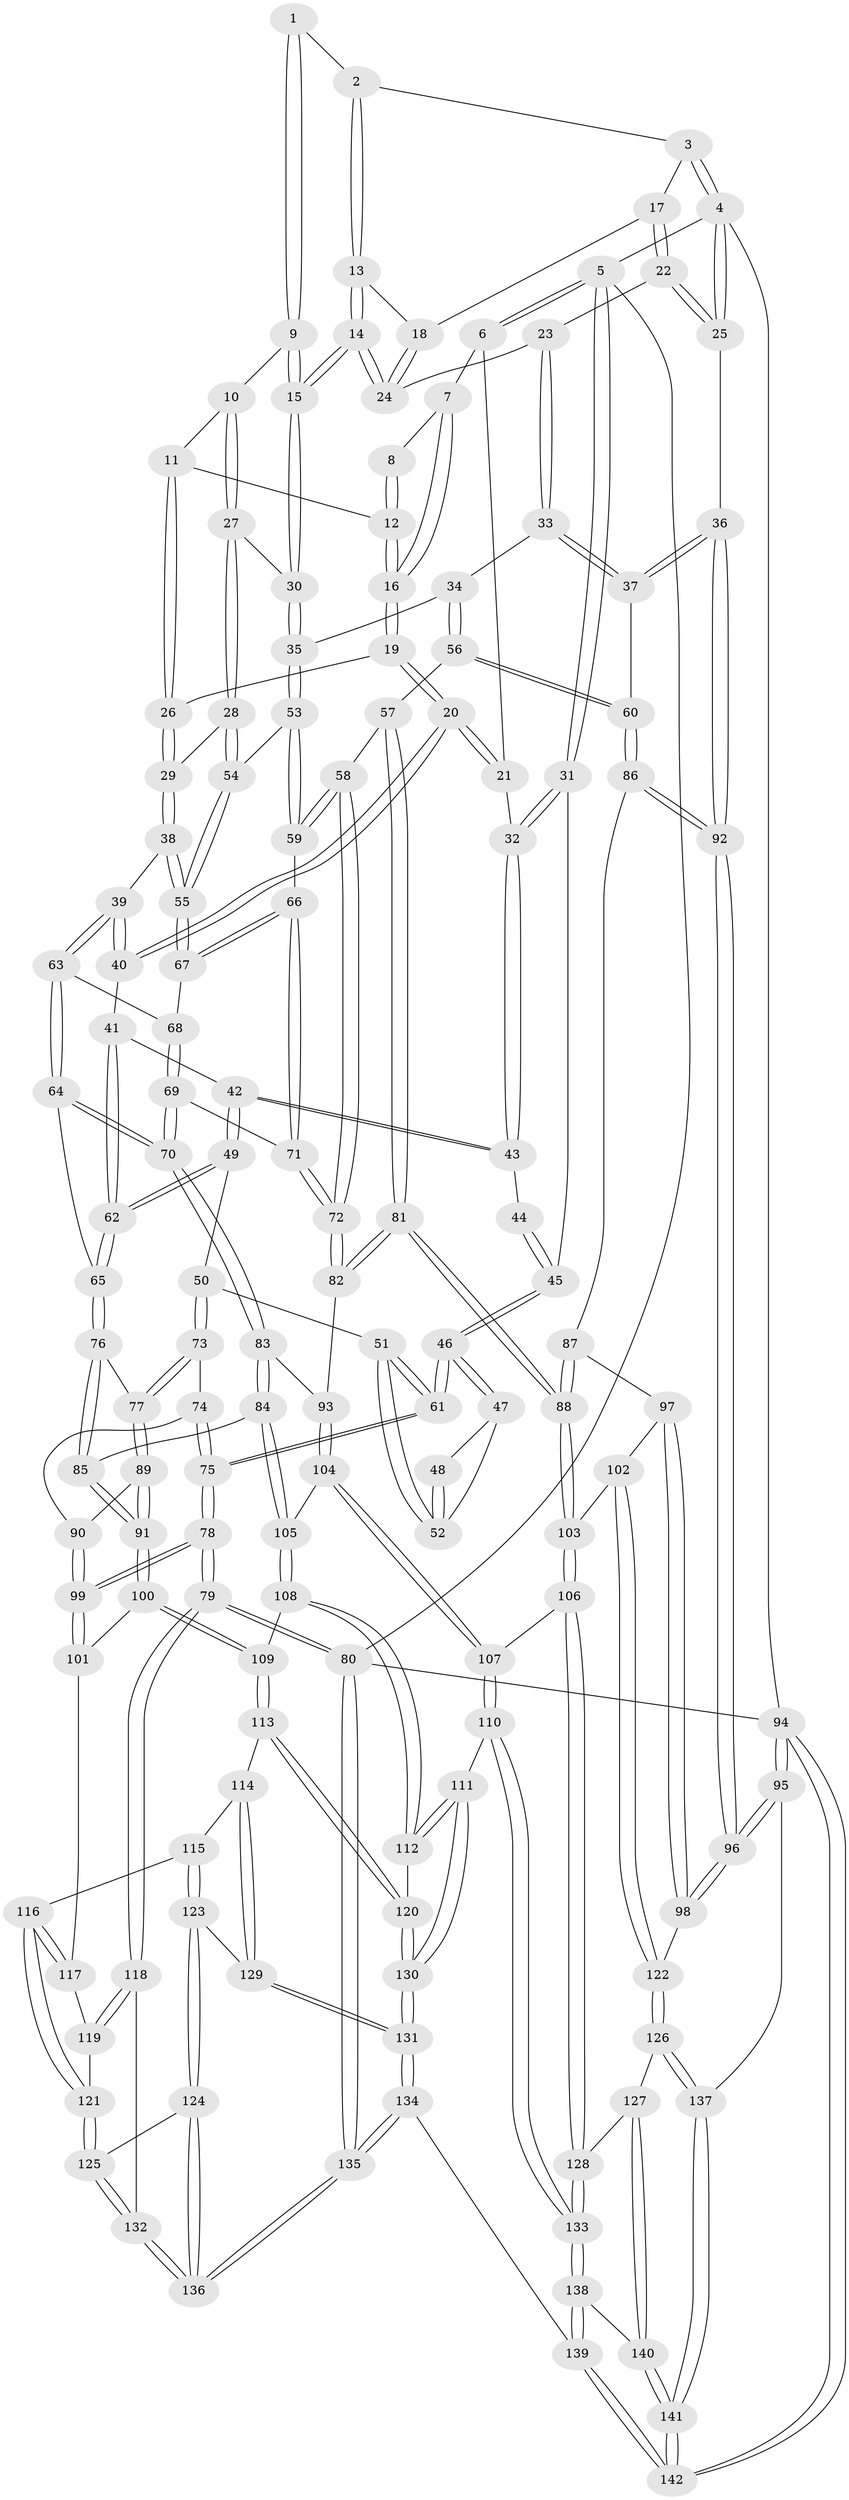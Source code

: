 // Generated by graph-tools (version 1.1) at 2025/01/03/09/25 05:01:02]
// undirected, 142 vertices, 352 edges
graph export_dot {
graph [start="1"]
  node [color=gray90,style=filled];
  1 [pos="+0.6467321387046967+0"];
  2 [pos="+0.7277829885231176+0"];
  3 [pos="+1+0"];
  4 [pos="+1+0"];
  5 [pos="+0+0"];
  6 [pos="+0.27775520249515595+0"];
  7 [pos="+0.3554117264306954+0"];
  8 [pos="+0.526706968219531+0"];
  9 [pos="+0.61359844902006+0.04378028721854703"];
  10 [pos="+0.5872162288918337+0.0681915681151106"];
  11 [pos="+0.5755874863234932+0.06940588361853291"];
  12 [pos="+0.5245404927176953+0.06661006456491472"];
  13 [pos="+0.7837500644899295+0.0454276722571658"];
  14 [pos="+0.7711991027290411+0.1109078853993593"];
  15 [pos="+0.7536844075702313+0.1321063812373898"];
  16 [pos="+0.4656056121854554+0.06795147322409353"];
  17 [pos="+0.9259217894430296+0.009289750225786092"];
  18 [pos="+0.8924043942138645+0.027630967791732703"];
  19 [pos="+0.4451343139253811+0.1126226403313236"];
  20 [pos="+0.3581545558995182+0.1649037242497639"];
  21 [pos="+0.24350559139251685+0.03832865965341946"];
  22 [pos="+0.9443316683734272+0.0985952700419164"];
  23 [pos="+0.9143534920620761+0.1280199127351292"];
  24 [pos="+0.8607807185898204+0.11171230922382602"];
  25 [pos="+1+0.13903459516708264"];
  26 [pos="+0.5060098319284407+0.16635626820245675"];
  27 [pos="+0.5921417121486675+0.15391069921545586"];
  28 [pos="+0.5780308276460984+0.19286250277369357"];
  29 [pos="+0.5164889730742337+0.18180761635713955"];
  30 [pos="+0.7517986663680151+0.14522997044090882"];
  31 [pos="+0+0"];
  32 [pos="+0.17348758741551476+0.10556016781571469"];
  33 [pos="+0.9212656480984656+0.1976656970474359"];
  34 [pos="+0.8224470521751018+0.22325325299189436"];
  35 [pos="+0.752488215363476+0.1613180939654057"];
  36 [pos="+1+0.28992997843635804"];
  37 [pos="+1+0.29350914419584767"];
  38 [pos="+0.47711860755235136+0.23471895946841445"];
  39 [pos="+0.38800364980811075+0.243726443694899"];
  40 [pos="+0.35709583008026985+0.20459672835607903"];
  41 [pos="+0.3355101054212984+0.21627638276347974"];
  42 [pos="+0.18087086908741198+0.21137454690499008"];
  43 [pos="+0.15544365418329445+0.15624391210171612"];
  44 [pos="+0.1374921118409248+0.16310364209359168"];
  45 [pos="+0+0"];
  46 [pos="+0+0.19523670315219746"];
  47 [pos="+0.024747014217615743+0.20151087526207032"];
  48 [pos="+0.11615436773350023+0.17674159553667176"];
  49 [pos="+0.1827913092045712+0.3280994655531991"];
  50 [pos="+0.12595879849877478+0.34385388084266155"];
  51 [pos="+0.09238035964115032+0.3294945839321623"];
  52 [pos="+0.08432576489950641+0.26817025031038455"];
  53 [pos="+0.6897320143822667+0.24049684423636775"];
  54 [pos="+0.5897928703660553+0.21523581039797754"];
  55 [pos="+0.5452907250920536+0.3062049230734315"];
  56 [pos="+0.842558586186896+0.3834451401598595"];
  57 [pos="+0.7379466528614606+0.3710715972084555"];
  58 [pos="+0.7199389738849283+0.36251342087648597"];
  59 [pos="+0.693473561384375+0.3281726674594368"];
  60 [pos="+0.8495324243470355+0.3880632803864729"];
  61 [pos="+0+0.3234245551812947"];
  62 [pos="+0.22003988126592355+0.34436746041698174"];
  63 [pos="+0.40036593246629015+0.32766281629290983"];
  64 [pos="+0.3687360515184274+0.36793834411681153"];
  65 [pos="+0.25709825142064135+0.3879330586538453"];
  66 [pos="+0.5525448088415166+0.33433686874367224"];
  67 [pos="+0.5459744482063511+0.32875449275910457"];
  68 [pos="+0.4759589142611327+0.34762515376760805"];
  69 [pos="+0.47286704044213046+0.4614991844916829"];
  70 [pos="+0.4214535174446344+0.49594544873287066"];
  71 [pos="+0.5739754111251475+0.45418767267842947"];
  72 [pos="+0.591672329653824+0.4688055464489741"];
  73 [pos="+0.09798099836852603+0.4509678634139764"];
  74 [pos="+0.09616825453922744+0.4515397735827814"];
  75 [pos="+0+0.4818165781238321"];
  76 [pos="+0.25578790228747394+0.4090399683604104"];
  77 [pos="+0.10823977681274637+0.46074289484514763"];
  78 [pos="+0+0.665518264520382"];
  79 [pos="+0+0.8275452602565383"];
  80 [pos="+0+1"];
  81 [pos="+0.6798122897822423+0.576770598546476"];
  82 [pos="+0.6059025150572409+0.5109092627484058"];
  83 [pos="+0.412372601920087+0.5191566883426199"];
  84 [pos="+0.3667972830511139+0.5482713047311044"];
  85 [pos="+0.2568895073191131+0.569262324846896"];
  86 [pos="+0.8504976879335472+0.39422179166479177"];
  87 [pos="+0.8538252869672043+0.45626054081622053"];
  88 [pos="+0.6952628335694346+0.6012847059570375"];
  89 [pos="+0.17171007788820153+0.5347600565006483"];
  90 [pos="+0.051873162066853294+0.5623600418620208"];
  91 [pos="+0.2514200901592761+0.5748259459394771"];
  92 [pos="+1+0.5507985550732486"];
  93 [pos="+0.4990711107105158+0.573787726944124"];
  94 [pos="+1+1"];
  95 [pos="+1+0.7982865083978121"];
  96 [pos="+1+0.6569816287904199"];
  97 [pos="+0.9144715186611021+0.5396831915250168"];
  98 [pos="+1+0.6570541097963389"];
  99 [pos="+0+0.6506473722877305"];
  100 [pos="+0.23537283362761932+0.6422780787676802"];
  101 [pos="+0.2090316259814128+0.669600136732953"];
  102 [pos="+0.7490092351267335+0.6893605379217753"];
  103 [pos="+0.7022708637896737+0.6751970811683891"];
  104 [pos="+0.524715176913675+0.6889146494193303"];
  105 [pos="+0.454793069641944+0.7016154009929743"];
  106 [pos="+0.6325172011704513+0.7272135969806202"];
  107 [pos="+0.612754767805504+0.7246984285574101"];
  108 [pos="+0.40041758130463506+0.74292282885559"];
  109 [pos="+0.3695805884976729+0.7365056158587886"];
  110 [pos="+0.46313725630922803+0.8476680434536505"];
  111 [pos="+0.44624094185257096+0.8504816631444437"];
  112 [pos="+0.40404416266520726+0.7578375747782958"];
  113 [pos="+0.31171921562656024+0.8094463460133108"];
  114 [pos="+0.2780153734638842+0.8187497184752017"];
  115 [pos="+0.20575416717236963+0.7443514775608623"];
  116 [pos="+0.20392375869138754+0.7419903960879053"];
  117 [pos="+0.2018134488036503+0.709734078380027"];
  118 [pos="+0+0.8346373755840819"];
  119 [pos="+0.06601407534113646+0.7841604082387384"];
  120 [pos="+0.34621556795304104+0.8481563632197713"];
  121 [pos="+0.16154465557154696+0.8212155203875716"];
  122 [pos="+0.8609057697746376+0.7624684331779913"];
  123 [pos="+0.23008773303867905+0.8657638307565121"];
  124 [pos="+0.19804503949864619+0.8768897378874322"];
  125 [pos="+0.15483642211827012+0.8517850015538699"];
  126 [pos="+0.8514604119347018+0.8912521961566016"];
  127 [pos="+0.6595047602297048+0.8420269346135467"];
  128 [pos="+0.6350855761675002+0.8107027057433736"];
  129 [pos="+0.27163085345377547+0.8665618518016436"];
  130 [pos="+0.37513036447419457+0.984234841275317"];
  131 [pos="+0.364915132891345+1"];
  132 [pos="+0.10103216551394634+0.8906431726599987"];
  133 [pos="+0.5689139477881567+0.8970946148228205"];
  134 [pos="+0.3622669306278351+1"];
  135 [pos="+0.26897428020774045+1"];
  136 [pos="+0.2667190389742258+1"];
  137 [pos="+0.8532934346058991+0.9031389537818956"];
  138 [pos="+0.5650358391477999+0.9219395694002226"];
  139 [pos="+0.41220955338605225+1"];
  140 [pos="+0.7089434784607014+0.9850298737839339"];
  141 [pos="+0.8401668858598677+1"];
  142 [pos="+0.8642876752733634+1"];
  1 -- 2;
  1 -- 9;
  1 -- 9;
  2 -- 3;
  2 -- 13;
  2 -- 13;
  3 -- 4;
  3 -- 4;
  3 -- 17;
  4 -- 5;
  4 -- 25;
  4 -- 25;
  4 -- 94;
  5 -- 6;
  5 -- 6;
  5 -- 31;
  5 -- 31;
  5 -- 80;
  6 -- 7;
  6 -- 21;
  7 -- 8;
  7 -- 16;
  7 -- 16;
  8 -- 12;
  8 -- 12;
  9 -- 10;
  9 -- 15;
  9 -- 15;
  10 -- 11;
  10 -- 27;
  10 -- 27;
  11 -- 12;
  11 -- 26;
  11 -- 26;
  12 -- 16;
  12 -- 16;
  13 -- 14;
  13 -- 14;
  13 -- 18;
  14 -- 15;
  14 -- 15;
  14 -- 24;
  14 -- 24;
  15 -- 30;
  15 -- 30;
  16 -- 19;
  16 -- 19;
  17 -- 18;
  17 -- 22;
  17 -- 22;
  18 -- 24;
  18 -- 24;
  19 -- 20;
  19 -- 20;
  19 -- 26;
  20 -- 21;
  20 -- 21;
  20 -- 40;
  20 -- 40;
  21 -- 32;
  22 -- 23;
  22 -- 25;
  22 -- 25;
  23 -- 24;
  23 -- 33;
  23 -- 33;
  25 -- 36;
  26 -- 29;
  26 -- 29;
  27 -- 28;
  27 -- 28;
  27 -- 30;
  28 -- 29;
  28 -- 54;
  28 -- 54;
  29 -- 38;
  29 -- 38;
  30 -- 35;
  30 -- 35;
  31 -- 32;
  31 -- 32;
  31 -- 45;
  32 -- 43;
  32 -- 43;
  33 -- 34;
  33 -- 37;
  33 -- 37;
  34 -- 35;
  34 -- 56;
  34 -- 56;
  35 -- 53;
  35 -- 53;
  36 -- 37;
  36 -- 37;
  36 -- 92;
  36 -- 92;
  37 -- 60;
  38 -- 39;
  38 -- 55;
  38 -- 55;
  39 -- 40;
  39 -- 40;
  39 -- 63;
  39 -- 63;
  40 -- 41;
  41 -- 42;
  41 -- 62;
  41 -- 62;
  42 -- 43;
  42 -- 43;
  42 -- 49;
  42 -- 49;
  43 -- 44;
  44 -- 45;
  44 -- 45;
  45 -- 46;
  45 -- 46;
  46 -- 47;
  46 -- 47;
  46 -- 61;
  46 -- 61;
  47 -- 48;
  47 -- 52;
  48 -- 52;
  48 -- 52;
  49 -- 50;
  49 -- 62;
  49 -- 62;
  50 -- 51;
  50 -- 73;
  50 -- 73;
  51 -- 52;
  51 -- 52;
  51 -- 61;
  51 -- 61;
  53 -- 54;
  53 -- 59;
  53 -- 59;
  54 -- 55;
  54 -- 55;
  55 -- 67;
  55 -- 67;
  56 -- 57;
  56 -- 60;
  56 -- 60;
  57 -- 58;
  57 -- 81;
  57 -- 81;
  58 -- 59;
  58 -- 59;
  58 -- 72;
  58 -- 72;
  59 -- 66;
  60 -- 86;
  60 -- 86;
  61 -- 75;
  61 -- 75;
  62 -- 65;
  62 -- 65;
  63 -- 64;
  63 -- 64;
  63 -- 68;
  64 -- 65;
  64 -- 70;
  64 -- 70;
  65 -- 76;
  65 -- 76;
  66 -- 67;
  66 -- 67;
  66 -- 71;
  66 -- 71;
  67 -- 68;
  68 -- 69;
  68 -- 69;
  69 -- 70;
  69 -- 70;
  69 -- 71;
  70 -- 83;
  70 -- 83;
  71 -- 72;
  71 -- 72;
  72 -- 82;
  72 -- 82;
  73 -- 74;
  73 -- 77;
  73 -- 77;
  74 -- 75;
  74 -- 75;
  74 -- 90;
  75 -- 78;
  75 -- 78;
  76 -- 77;
  76 -- 85;
  76 -- 85;
  77 -- 89;
  77 -- 89;
  78 -- 79;
  78 -- 79;
  78 -- 99;
  78 -- 99;
  79 -- 80;
  79 -- 80;
  79 -- 118;
  79 -- 118;
  80 -- 135;
  80 -- 135;
  80 -- 94;
  81 -- 82;
  81 -- 82;
  81 -- 88;
  81 -- 88;
  82 -- 93;
  83 -- 84;
  83 -- 84;
  83 -- 93;
  84 -- 85;
  84 -- 105;
  84 -- 105;
  85 -- 91;
  85 -- 91;
  86 -- 87;
  86 -- 92;
  86 -- 92;
  87 -- 88;
  87 -- 88;
  87 -- 97;
  88 -- 103;
  88 -- 103;
  89 -- 90;
  89 -- 91;
  89 -- 91;
  90 -- 99;
  90 -- 99;
  91 -- 100;
  91 -- 100;
  92 -- 96;
  92 -- 96;
  93 -- 104;
  93 -- 104;
  94 -- 95;
  94 -- 95;
  94 -- 142;
  94 -- 142;
  95 -- 96;
  95 -- 96;
  95 -- 137;
  96 -- 98;
  96 -- 98;
  97 -- 98;
  97 -- 98;
  97 -- 102;
  98 -- 122;
  99 -- 101;
  99 -- 101;
  100 -- 101;
  100 -- 109;
  100 -- 109;
  101 -- 117;
  102 -- 103;
  102 -- 122;
  102 -- 122;
  103 -- 106;
  103 -- 106;
  104 -- 105;
  104 -- 107;
  104 -- 107;
  105 -- 108;
  105 -- 108;
  106 -- 107;
  106 -- 128;
  106 -- 128;
  107 -- 110;
  107 -- 110;
  108 -- 109;
  108 -- 112;
  108 -- 112;
  109 -- 113;
  109 -- 113;
  110 -- 111;
  110 -- 133;
  110 -- 133;
  111 -- 112;
  111 -- 112;
  111 -- 130;
  111 -- 130;
  112 -- 120;
  113 -- 114;
  113 -- 120;
  113 -- 120;
  114 -- 115;
  114 -- 129;
  114 -- 129;
  115 -- 116;
  115 -- 123;
  115 -- 123;
  116 -- 117;
  116 -- 117;
  116 -- 121;
  116 -- 121;
  117 -- 119;
  118 -- 119;
  118 -- 119;
  118 -- 132;
  119 -- 121;
  120 -- 130;
  120 -- 130;
  121 -- 125;
  121 -- 125;
  122 -- 126;
  122 -- 126;
  123 -- 124;
  123 -- 124;
  123 -- 129;
  124 -- 125;
  124 -- 136;
  124 -- 136;
  125 -- 132;
  125 -- 132;
  126 -- 127;
  126 -- 137;
  126 -- 137;
  127 -- 128;
  127 -- 140;
  127 -- 140;
  128 -- 133;
  128 -- 133;
  129 -- 131;
  129 -- 131;
  130 -- 131;
  130 -- 131;
  131 -- 134;
  131 -- 134;
  132 -- 136;
  132 -- 136;
  133 -- 138;
  133 -- 138;
  134 -- 135;
  134 -- 135;
  134 -- 139;
  135 -- 136;
  135 -- 136;
  137 -- 141;
  137 -- 141;
  138 -- 139;
  138 -- 139;
  138 -- 140;
  139 -- 142;
  139 -- 142;
  140 -- 141;
  140 -- 141;
  141 -- 142;
  141 -- 142;
}
